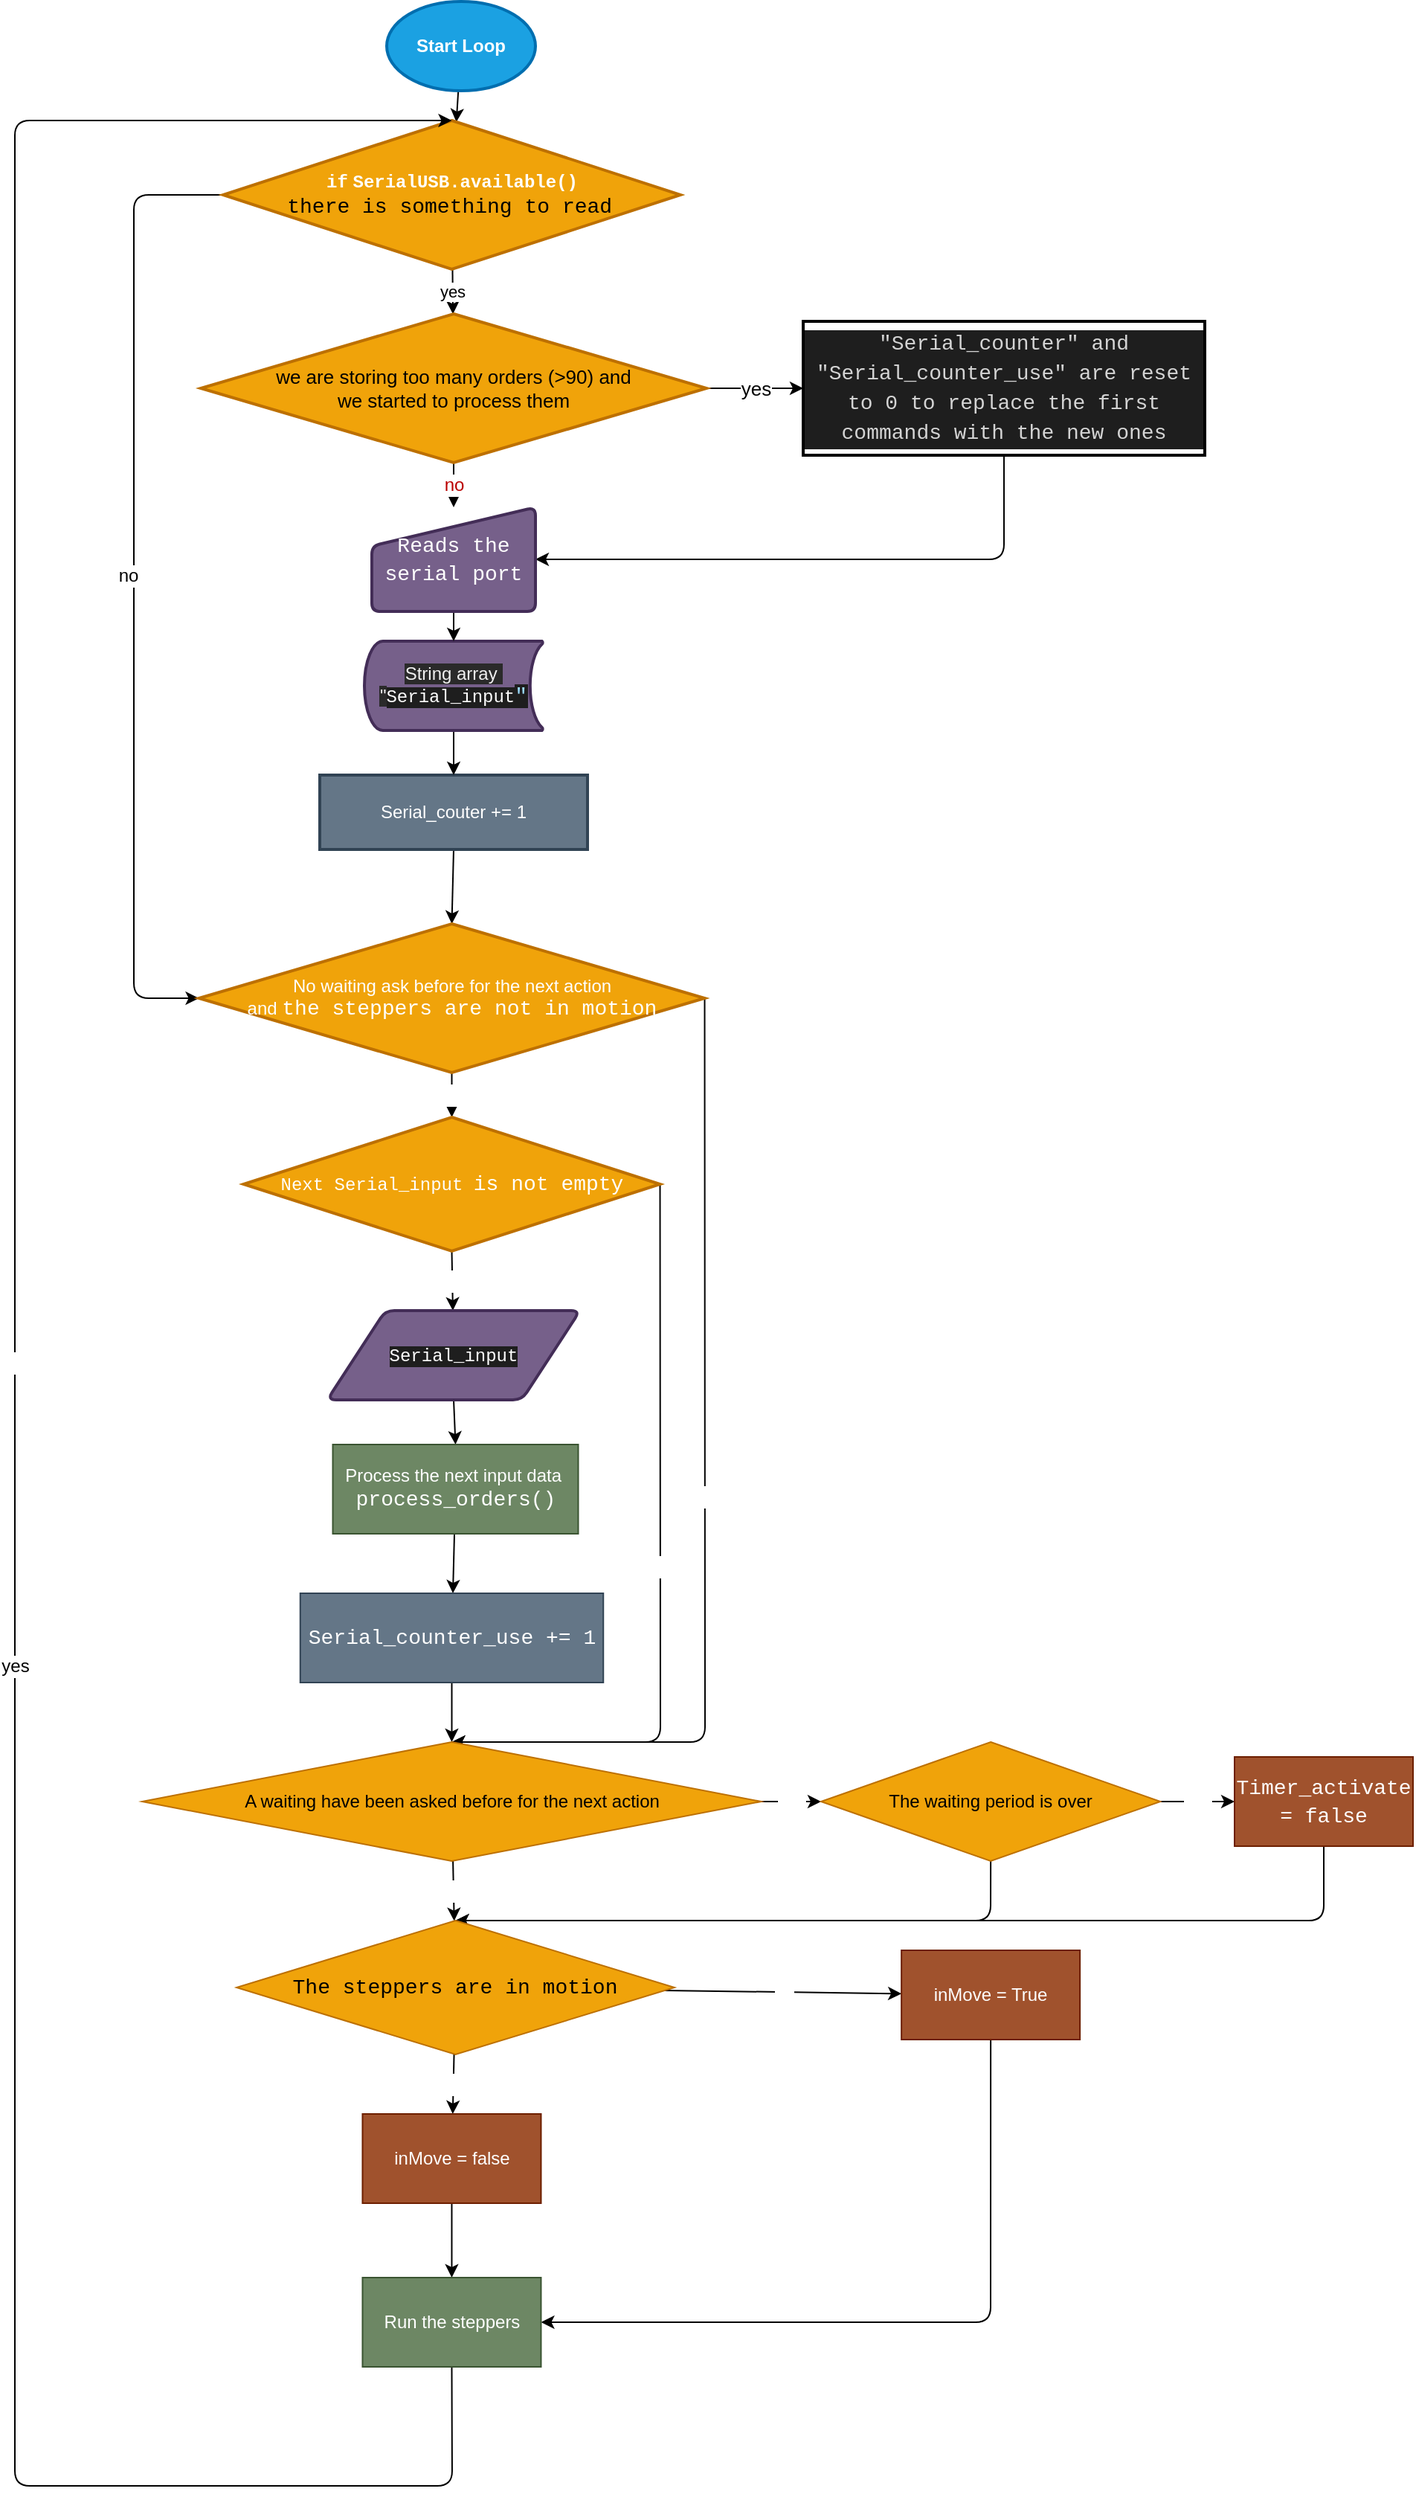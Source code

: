 <mxfile>
    <diagram id="f-4OcCWED6R6jc--z0yt" name="Page-1">
        <mxGraphModel dx="1033" dy="800" grid="1" gridSize="10" guides="1" tooltips="1" connect="1" arrows="1" fold="1" page="1" pageScale="1" pageWidth="850" pageHeight="1100" math="0" shadow="0">
            <root>
                <mxCell id="0"/>
                <mxCell id="1" parent="0"/>
                <mxCell id="5" value="" style="edgeStyle=none;html=1;" edge="1" parent="1" source="2" target="4">
                    <mxGeometry relative="1" as="geometry"/>
                </mxCell>
                <mxCell id="2" value="Start Loop" style="strokeWidth=2;html=1;shape=mxgraph.flowchart.start_1;whiteSpace=wrap;fillColor=#1ba1e2;strokeColor=#006EAF;shadow=0;fontStyle=1;fontColor=#ffffff;" vertex="1" parent="1">
                    <mxGeometry x="330" y="50" width="100" height="60" as="geometry"/>
                </mxCell>
                <mxCell id="8" value="yes" style="edgeStyle=none;html=1;" edge="1" parent="1" source="4" target="7">
                    <mxGeometry relative="1" as="geometry"/>
                </mxCell>
                <mxCell id="31" style="edgeStyle=none;html=1;exitX=0;exitY=0.5;exitDx=0;exitDy=0;entryX=0;entryY=0.5;entryDx=0;entryDy=0;entryPerimeter=0;fontSize=12;fontColor=#FFFFFF;" edge="1" parent="1" source="4" target="29">
                    <mxGeometry relative="1" as="geometry">
                        <Array as="points">
                            <mxPoint x="160" y="180"/>
                            <mxPoint x="160" y="720"/>
                        </Array>
                    </mxGeometry>
                </mxCell>
                <mxCell id="32" value="no" style="edgeLabel;html=1;align=center;verticalAlign=middle;resizable=0;points=[];fontSize=12;fontColor=default;" vertex="1" connectable="0" parent="31">
                    <mxGeometry x="-0.019" y="-4" relative="1" as="geometry">
                        <mxPoint as="offset"/>
                    </mxGeometry>
                </mxCell>
                <mxCell id="4" value="&lt;b&gt;&lt;font color=&quot;#ffffff&quot;&gt;&lt;span style=&quot;font-family: &amp;#34;consolas&amp;#34; , &amp;#34;courier new&amp;#34; , monospace&quot;&gt;if&lt;/span&gt;&amp;nbsp;&lt;span style=&quot;font-family: &amp;#34;consolas&amp;#34; , &amp;#34;courier new&amp;#34; , monospace&quot;&gt;SerialUSB&lt;/span&gt;&lt;span style=&quot;font-family: &amp;#34;consolas&amp;#34; , &amp;#34;courier new&amp;#34; , monospace&quot;&gt;.&lt;/span&gt;&lt;span style=&quot;font-family: &amp;#34;consolas&amp;#34; , &amp;#34;courier new&amp;#34; , monospace&quot;&gt;available&lt;/span&gt;&lt;span style=&quot;font-family: &amp;#34;consolas&amp;#34; , &amp;#34;courier new&amp;#34; , monospace&quot;&gt;()&lt;br&gt;&lt;/span&gt;&lt;/font&gt;&lt;/b&gt;&lt;span style=&quot;font-family: &amp;#34;consolas&amp;#34; , &amp;#34;courier new&amp;#34; , monospace ; font-size: 14px&quot;&gt;there is something to read&lt;/span&gt;&lt;b&gt;&amp;nbsp;&lt;/b&gt;&lt;b&gt;&lt;font color=&quot;#ffffff&quot;&gt;&lt;span style=&quot;font-family: &amp;#34;consolas&amp;#34; , &amp;#34;courier new&amp;#34; , monospace&quot;&gt;&lt;br&gt;&lt;/span&gt;&lt;/font&gt;&lt;/b&gt;" style="rhombus;whiteSpace=wrap;html=1;strokeWidth=2;fillColor=#f0a30a;fontColor=#000000;strokeColor=#BD7000;" vertex="1" parent="1">
                    <mxGeometry x="220" y="130" width="307.5" height="100" as="geometry"/>
                </mxCell>
                <mxCell id="11" value="yes" style="edgeStyle=none;html=1;exitX=1;exitY=0.5;exitDx=0;exitDy=0;entryX=0;entryY=0.5;entryDx=0;entryDy=0;fontSize=13;" edge="1" parent="1" source="7" target="9">
                    <mxGeometry relative="1" as="geometry"/>
                </mxCell>
                <mxCell id="23" value="&lt;font color=&quot;rgba(0, 0, 0, 0)&quot;&gt;no&lt;/font&gt;" style="edgeStyle=none;html=1;exitX=0.5;exitY=1;exitDx=0;exitDy=0;entryX=0.5;entryY=0;entryDx=0;entryDy=0;fontSize=12;fontColor=#FFFFFF;" edge="1" parent="1" source="7" target="22">
                    <mxGeometry relative="1" as="geometry"/>
                </mxCell>
                <mxCell id="7" value="&lt;font style=&quot;font-size: 13px&quot;&gt;we are storing too many orders (&amp;gt;90)&amp;nbsp;and &lt;br&gt;we started to process them&lt;/font&gt;" style="rhombus;whiteSpace=wrap;html=1;strokeWidth=2;fillColor=#f0a30a;fontColor=#000000;strokeColor=#BD7000;" vertex="1" parent="1">
                    <mxGeometry x="205" y="260" width="340" height="100" as="geometry"/>
                </mxCell>
                <mxCell id="26" style="edgeStyle=none;html=1;exitX=0.5;exitY=1;exitDx=0;exitDy=0;entryX=1;entryY=0.5;entryDx=0;entryDy=0;fontSize=12;fontColor=#FFFFFF;" edge="1" parent="1" source="9" target="22">
                    <mxGeometry relative="1" as="geometry">
                        <Array as="points">
                            <mxPoint x="745" y="425"/>
                        </Array>
                    </mxGeometry>
                </mxCell>
                <mxCell id="9" value="&lt;div style=&quot;background-color: rgb(30 , 30 , 30) ; line-height: 19px&quot;&gt;&lt;font color=&quot;#d4d4d4&quot; face=&quot;consolas, courier new, monospace&quot;&gt;&lt;span style=&quot;font-size: 14px&quot;&gt;&quot;Serial_counter&quot; and &quot;Serial_counter_use&quot; are reset to 0 to replace the first commands with the new ones&lt;/span&gt;&lt;/font&gt;&lt;br&gt;&lt;/div&gt;" style="whiteSpace=wrap;html=1;strokeWidth=2;" vertex="1" parent="1">
                    <mxGeometry x="610" y="265" width="270" height="90" as="geometry"/>
                </mxCell>
                <mxCell id="30" style="edgeStyle=none;html=1;exitX=0.5;exitY=1;exitDx=0;exitDy=0;entryX=0.5;entryY=0;entryDx=0;entryDy=0;entryPerimeter=0;fontSize=12;fontColor=#FFFFFF;" edge="1" parent="1" source="15" target="29">
                    <mxGeometry relative="1" as="geometry"/>
                </mxCell>
                <mxCell id="15" value="&lt;span style=&quot;color: rgb(255 , 255 , 255)&quot;&gt;Serial_couter += 1&lt;/span&gt;" style="whiteSpace=wrap;html=1;strokeWidth=2;fillColor=#647687;fontColor=#ffffff;strokeColor=#314354;" vertex="1" parent="1">
                    <mxGeometry x="285" y="570" width="180" height="50" as="geometry"/>
                </mxCell>
                <mxCell id="28" style="edgeStyle=none;html=1;exitX=0.5;exitY=1;exitDx=0;exitDy=0;exitPerimeter=0;entryX=0.5;entryY=0;entryDx=0;entryDy=0;fontSize=12;fontColor=#FFFFFF;" edge="1" parent="1" source="21" target="15">
                    <mxGeometry relative="1" as="geometry"/>
                </mxCell>
                <mxCell id="21" value="&lt;span style=&quot;color: rgb(240 , 240 , 240) ; font-family: &amp;#34;helvetica&amp;#34; ; font-size: 12px ; font-style: normal ; font-weight: 400 ; letter-spacing: normal ; text-align: center ; text-indent: 0px ; text-transform: none ; word-spacing: 0px ; background-color: rgb(42 , 42 , 42)&quot;&gt;String array&amp;nbsp; &quot;&lt;/span&gt;&lt;span style=&quot;color: rgb(240 , 240 , 240) ; font-size: 12px ; font-style: normal ; font-weight: 400 ; letter-spacing: normal ; text-align: center ; text-indent: 0px ; text-transform: none ; word-spacing: 0px ; background-color: rgb(30 , 30 , 30) ; font-family: &amp;#34;consolas&amp;#34; , &amp;#34;courier new&amp;#34; , monospace&quot;&gt;&lt;font color=&quot;#ffffff&quot;&gt;Serial_input&lt;/font&gt;&lt;/span&gt;&lt;span style=&quot;font-style: normal ; font-weight: 400 ; letter-spacing: normal ; text-align: center ; text-indent: 0px ; text-transform: none ; word-spacing: 0px ; color: rgb(156 , 220 , 254) ; background-color: rgb(30 , 30 , 30) ; font-family: &amp;#34;consolas&amp;#34; , &amp;#34;courier new&amp;#34; , monospace ; font-size: 14px&quot;&gt;&quot;&lt;/span&gt;" style="strokeWidth=2;html=1;shape=mxgraph.flowchart.stored_data;whiteSpace=wrap;shadow=0;fontSize=12;fontColor=#ffffff;fillColor=#76608a;strokeColor=#432D57;" vertex="1" parent="1">
                    <mxGeometry x="315" y="480" width="120" height="60" as="geometry"/>
                </mxCell>
                <mxCell id="27" style="edgeStyle=none;html=1;exitX=0.5;exitY=1;exitDx=0;exitDy=0;entryX=0.5;entryY=0;entryDx=0;entryDy=0;entryPerimeter=0;fontSize=12;fontColor=#FFFFFF;" edge="1" parent="1" source="22" target="21">
                    <mxGeometry relative="1" as="geometry"/>
                </mxCell>
                <mxCell id="22" value="&lt;p style=&quot;font-family: &amp;#34;consolas&amp;#34; , &amp;#34;courier new&amp;#34; , monospace ; font-size: 14px ; line-height: 19px&quot;&gt;Reads the&lt;br&gt;serial port&lt;/p&gt;" style="html=1;strokeWidth=2;shape=manualInput;whiteSpace=wrap;rounded=1;size=26;arcSize=11;shadow=0;fontSize=12;fontColor=#ffffff;fillColor=#76608a;strokeColor=#432D57;" vertex="1" parent="1">
                    <mxGeometry x="320" y="390" width="110" height="70" as="geometry"/>
                </mxCell>
                <mxCell id="T50aEVcokCgWjYUZ_jQx-34" value="yes" style="edgeStyle=none;html=1;fontSize=12;fontColor=#FFFFFF;" edge="1" parent="1" source="29" target="T50aEVcokCgWjYUZ_jQx-33">
                    <mxGeometry relative="1" as="geometry"/>
                </mxCell>
                <mxCell id="T50aEVcokCgWjYUZ_jQx-62" value="no" style="edgeStyle=none;html=1;exitX=1;exitY=0.5;exitDx=0;exitDy=0;exitPerimeter=0;entryX=0.5;entryY=0;entryDx=0;entryDy=0;fontSize=12;fontColor=#FFFFFF;" edge="1" parent="1" source="29" target="T50aEVcokCgWjYUZ_jQx-44">
                    <mxGeometry relative="1" as="geometry">
                        <Array as="points">
                            <mxPoint x="544" y="1220"/>
                        </Array>
                    </mxGeometry>
                </mxCell>
                <mxCell id="29" value="&lt;font color=&quot;#ffffff&quot;&gt;No waiting ask before for the next action&lt;br&gt;&lt;/font&gt;&lt;font color=&quot;#ffffff&quot;&gt;and&amp;nbsp;&lt;/font&gt;&lt;span style=&quot;font-family: &amp;#34;consolas&amp;#34; , &amp;#34;courier new&amp;#34; , monospace ; font-size: 14px&quot;&gt;&lt;font color=&quot;#ffffff&quot;&gt;the steppers are not in motion&lt;/font&gt;&lt;/span&gt;&lt;font color=&quot;#ffffff&quot;&gt;&lt;br&gt;&lt;/font&gt;" style="strokeWidth=2;html=1;shape=mxgraph.flowchart.decision;whiteSpace=wrap;shadow=0;labelBackgroundColor=none;fontSize=12;fontColor=#000000;fillColor=#f0a30a;strokeColor=#BD7000;" vertex="1" parent="1">
                    <mxGeometry x="203.75" y="670" width="340" height="100" as="geometry"/>
                </mxCell>
                <mxCell id="T50aEVcokCgWjYUZ_jQx-41" value="yes" style="edgeStyle=none;html=1;exitX=0.5;exitY=1;exitDx=0;exitDy=0;fontSize=12;fontColor=#FFFFFF;" edge="1" parent="1" source="T50aEVcokCgWjYUZ_jQx-33" target="T50aEVcokCgWjYUZ_jQx-37">
                    <mxGeometry relative="1" as="geometry"/>
                </mxCell>
                <mxCell id="T50aEVcokCgWjYUZ_jQx-63" value="no" style="edgeStyle=none;html=1;exitX=1;exitY=0.5;exitDx=0;exitDy=0;entryX=0.5;entryY=0;entryDx=0;entryDy=0;fontSize=12;fontColor=#FFFFFF;" edge="1" parent="1" source="T50aEVcokCgWjYUZ_jQx-33" target="T50aEVcokCgWjYUZ_jQx-44">
                    <mxGeometry relative="1" as="geometry">
                        <Array as="points">
                            <mxPoint x="514" y="1220"/>
                        </Array>
                    </mxGeometry>
                </mxCell>
                <mxCell id="T50aEVcokCgWjYUZ_jQx-33" value="&lt;span style=&quot;color: rgb(255 , 255 , 255) ; font-family: &amp;#34;consolas&amp;#34; , &amp;#34;courier new&amp;#34; , monospace&quot;&gt;Next Serial_input&amp;nbsp;&lt;/span&gt;&lt;span style=&quot;color: rgb(255 , 255 , 255) ; font-family: &amp;#34;consolas&amp;#34; , &amp;#34;courier new&amp;#34; , monospace ; font-size: 14px&quot;&gt;is not empty&lt;/span&gt;&lt;span style=&quot;color: rgb(255 , 255 , 255) ; font-family: &amp;#34;consolas&amp;#34; , &amp;#34;courier new&amp;#34; , monospace&quot;&gt;&lt;br&gt;&lt;/span&gt;" style="rhombus;whiteSpace=wrap;html=1;fontColor=#000000;strokeWidth=2;shadow=0;labelBackgroundColor=none;fillColor=#f0a30a;strokeColor=#BD7000;" vertex="1" parent="1">
                    <mxGeometry x="233.75" y="800" width="280" height="90" as="geometry"/>
                </mxCell>
                <mxCell id="T50aEVcokCgWjYUZ_jQx-40" style="edgeStyle=none;html=1;exitX=0.5;exitY=1;exitDx=0;exitDy=0;entryX=0.5;entryY=0;entryDx=0;entryDy=0;fontSize=12;fontColor=#FFFFFF;" edge="1" parent="1" source="T50aEVcokCgWjYUZ_jQx-37" target="T50aEVcokCgWjYUZ_jQx-39">
                    <mxGeometry relative="1" as="geometry"/>
                </mxCell>
                <mxCell id="T50aEVcokCgWjYUZ_jQx-37" value="&lt;span style=&quot;font-family: &amp;#34;consolas&amp;#34; , &amp;#34;courier new&amp;#34; , monospace ; background-color: rgb(30 , 30 , 30)&quot;&gt;Serial_input&lt;/span&gt;" style="shape=parallelogram;html=1;strokeWidth=2;perimeter=parallelogramPerimeter;whiteSpace=wrap;rounded=1;arcSize=12;size=0.23;shadow=0;labelBackgroundColor=none;fontSize=12;fontColor=#ffffff;fillColor=#76608a;strokeColor=#432D57;" vertex="1" parent="1">
                    <mxGeometry x="290" y="930" width="170" height="60" as="geometry"/>
                </mxCell>
                <mxCell id="T50aEVcokCgWjYUZ_jQx-43" value="" style="edgeStyle=none;html=1;fontSize=12;fontColor=#FFFFFF;" edge="1" parent="1" source="T50aEVcokCgWjYUZ_jQx-39" target="T50aEVcokCgWjYUZ_jQx-42">
                    <mxGeometry relative="1" as="geometry"/>
                </mxCell>
                <mxCell id="T50aEVcokCgWjYUZ_jQx-39" value="Process the next input data&amp;nbsp;&lt;br&gt;&lt;div style=&quot;font-family: &amp;#34;consolas&amp;#34; , &amp;#34;courier new&amp;#34; , monospace ; font-size: 14px ; line-height: 19px&quot;&gt;process_orders()&lt;/div&gt;" style="rounded=0;whiteSpace=wrap;html=1;shadow=0;labelBackgroundColor=none;fontSize=12;fontColor=#ffffff;strokeColor=#3A5431;fillColor=#6d8764;" vertex="1" parent="1">
                    <mxGeometry x="293.75" y="1020" width="165" height="60" as="geometry"/>
                </mxCell>
                <mxCell id="T50aEVcokCgWjYUZ_jQx-45" value="" style="edgeStyle=none;html=1;fontSize=12;fontColor=#FFFFFF;" edge="1" parent="1" source="T50aEVcokCgWjYUZ_jQx-42" target="T50aEVcokCgWjYUZ_jQx-44">
                    <mxGeometry relative="1" as="geometry"/>
                </mxCell>
                <mxCell id="T50aEVcokCgWjYUZ_jQx-42" value="&lt;p style=&quot;font-family: &amp;#34;consolas&amp;#34; , &amp;#34;courier new&amp;#34; , monospace ; font-size: 14px ; line-height: 19px&quot;&gt;Serial_counter_use += 1&lt;/p&gt;" style="whiteSpace=wrap;html=1;fontColor=#ffffff;rounded=0;shadow=0;labelBackgroundColor=none;fillColor=#647687;strokeColor=#314354;" vertex="1" parent="1">
                    <mxGeometry x="271.87" y="1120" width="203.75" height="60" as="geometry"/>
                </mxCell>
                <mxCell id="T50aEVcokCgWjYUZ_jQx-47" value="yes" style="edgeStyle=none;html=1;fontSize=12;fontColor=#FFFFFF;" edge="1" parent="1" source="T50aEVcokCgWjYUZ_jQx-44" target="T50aEVcokCgWjYUZ_jQx-46">
                    <mxGeometry relative="1" as="geometry"/>
                </mxCell>
                <mxCell id="T50aEVcokCgWjYUZ_jQx-52" value="no" style="edgeStyle=none;html=1;fontSize=12;fontColor=#FFFFFF;" edge="1" parent="1" source="T50aEVcokCgWjYUZ_jQx-44" target="T50aEVcokCgWjYUZ_jQx-51">
                    <mxGeometry relative="1" as="geometry"/>
                </mxCell>
                <mxCell id="T50aEVcokCgWjYUZ_jQx-44" value="A waiting have been asked before for the next action" style="rhombus;whiteSpace=wrap;html=1;fontColor=#000000;rounded=0;shadow=0;labelBackgroundColor=none;fillColor=#f0a30a;strokeColor=#BD7000;" vertex="1" parent="1">
                    <mxGeometry x="165.61" y="1220" width="416.26" height="80" as="geometry"/>
                </mxCell>
                <mxCell id="T50aEVcokCgWjYUZ_jQx-49" value="yes" style="edgeStyle=none;html=1;fontSize=12;fontColor=#FFFFFF;" edge="1" parent="1" source="T50aEVcokCgWjYUZ_jQx-46" target="T50aEVcokCgWjYUZ_jQx-48">
                    <mxGeometry relative="1" as="geometry"/>
                </mxCell>
                <mxCell id="T50aEVcokCgWjYUZ_jQx-57" style="edgeStyle=none;html=1;exitX=0.5;exitY=1;exitDx=0;exitDy=0;entryX=0.5;entryY=0;entryDx=0;entryDy=0;fontSize=12;fontColor=#FFFFFF;" edge="1" parent="1" source="T50aEVcokCgWjYUZ_jQx-46" target="T50aEVcokCgWjYUZ_jQx-51">
                    <mxGeometry relative="1" as="geometry">
                        <Array as="points">
                            <mxPoint x="736" y="1340"/>
                        </Array>
                    </mxGeometry>
                </mxCell>
                <mxCell id="T50aEVcokCgWjYUZ_jQx-46" value="The waiting period is over" style="rhombus;whiteSpace=wrap;html=1;fontColor=#000000;rounded=0;shadow=0;labelBackgroundColor=none;fillColor=#f0a30a;strokeColor=#BD7000;" vertex="1" parent="1">
                    <mxGeometry x="622" y="1220" width="228.13" height="80" as="geometry"/>
                </mxCell>
                <mxCell id="T50aEVcokCgWjYUZ_jQx-58" style="edgeStyle=none;html=1;exitX=0.5;exitY=1;exitDx=0;exitDy=0;fontSize=12;fontColor=#FFFFFF;entryX=0.5;entryY=0;entryDx=0;entryDy=0;" edge="1" parent="1" source="T50aEVcokCgWjYUZ_jQx-48" target="T50aEVcokCgWjYUZ_jQx-51">
                    <mxGeometry relative="1" as="geometry">
                        <mxPoint x="730" y="1340" as="targetPoint"/>
                        <Array as="points">
                            <mxPoint x="960" y="1340"/>
                        </Array>
                    </mxGeometry>
                </mxCell>
                <mxCell id="T50aEVcokCgWjYUZ_jQx-48" value="&lt;p style=&quot;font-family: &amp;#34;consolas&amp;#34; , &amp;#34;courier new&amp;#34; , monospace ; font-size: 14px ; line-height: 19px&quot;&gt;Timer_activate = false&lt;/p&gt;" style="whiteSpace=wrap;html=1;fontColor=#ffffff;rounded=0;shadow=0;labelBackgroundColor=none;fillColor=#a0522d;strokeColor=#6D1F00;" vertex="1" parent="1">
                    <mxGeometry x="900.005" y="1230" width="120" height="60" as="geometry"/>
                </mxCell>
                <mxCell id="T50aEVcokCgWjYUZ_jQx-54" value="yes" style="edgeStyle=none;html=1;fontSize=12;fontColor=#FFFFFF;" edge="1" parent="1" source="T50aEVcokCgWjYUZ_jQx-51" target="T50aEVcokCgWjYUZ_jQx-53">
                    <mxGeometry relative="1" as="geometry"/>
                </mxCell>
                <mxCell id="T50aEVcokCgWjYUZ_jQx-56" value="no" style="edgeStyle=none;html=1;fontSize=12;fontColor=#FFFFFF;" edge="1" parent="1" source="T50aEVcokCgWjYUZ_jQx-51" target="T50aEVcokCgWjYUZ_jQx-55">
                    <mxGeometry relative="1" as="geometry"/>
                </mxCell>
                <mxCell id="T50aEVcokCgWjYUZ_jQx-51" value="&lt;p style=&quot;font-family: &amp;#34;consolas&amp;#34; , &amp;#34;courier new&amp;#34; , monospace ; font-size: 14px ; line-height: 19px&quot;&gt;The steppers are in motion&lt;/p&gt;" style="rhombus;whiteSpace=wrap;html=1;fontColor=#000000;rounded=0;shadow=0;labelBackgroundColor=none;fillColor=#f0a30a;strokeColor=#BD7000;" vertex="1" parent="1">
                    <mxGeometry x="229.06" y="1340" width="294.39" height="90" as="geometry"/>
                </mxCell>
                <mxCell id="T50aEVcokCgWjYUZ_jQx-60" value="" style="edgeStyle=none;html=1;fontSize=12;fontColor=#FFFFFF;" edge="1" parent="1" source="T50aEVcokCgWjYUZ_jQx-53" target="T50aEVcokCgWjYUZ_jQx-59">
                    <mxGeometry relative="1" as="geometry"/>
                </mxCell>
                <mxCell id="T50aEVcokCgWjYUZ_jQx-53" value="inMove = false" style="whiteSpace=wrap;html=1;fontColor=#ffffff;rounded=0;shadow=0;labelBackgroundColor=none;fillColor=#a0522d;strokeColor=#6D1F00;" vertex="1" parent="1">
                    <mxGeometry x="313.735" y="1470" width="120" height="60" as="geometry"/>
                </mxCell>
                <mxCell id="T50aEVcokCgWjYUZ_jQx-61" style="edgeStyle=none;html=1;exitX=0.5;exitY=1;exitDx=0;exitDy=0;entryX=1;entryY=0.5;entryDx=0;entryDy=0;fontSize=12;fontColor=#FFFFFF;" edge="1" parent="1" source="T50aEVcokCgWjYUZ_jQx-55" target="T50aEVcokCgWjYUZ_jQx-59">
                    <mxGeometry relative="1" as="geometry">
                        <Array as="points">
                            <mxPoint x="736" y="1610"/>
                        </Array>
                    </mxGeometry>
                </mxCell>
                <mxCell id="T50aEVcokCgWjYUZ_jQx-55" value="inMove = True" style="whiteSpace=wrap;html=1;fontColor=#ffffff;rounded=0;shadow=0;labelBackgroundColor=none;fillColor=#a0522d;strokeColor=#6D1F00;" vertex="1" parent="1">
                    <mxGeometry x="676.065" y="1360" width="120" height="60" as="geometry"/>
                </mxCell>
                <mxCell id="T50aEVcokCgWjYUZ_jQx-64" value="yes" style="edgeStyle=none;html=1;exitX=0.5;exitY=1;exitDx=0;exitDy=0;fontSize=12;fontColor=#FFFFFF;entryX=0.5;entryY=0;entryDx=0;entryDy=0;" edge="1" parent="1" source="T50aEVcokCgWjYUZ_jQx-59" target="4">
                    <mxGeometry relative="1" as="geometry">
                        <mxPoint x="80" y="120" as="targetPoint"/>
                        <Array as="points">
                            <mxPoint x="374" y="1720"/>
                            <mxPoint x="80" y="1720"/>
                            <mxPoint x="80" y="130"/>
                        </Array>
                    </mxGeometry>
                </mxCell>
                <mxCell id="ewLmPxnR2DQE1yZnhy_t-34" value="yes" style="edgeLabel;html=1;align=center;verticalAlign=middle;resizable=0;points=[];fontSize=12;fontColor=default;" vertex="1" connectable="0" parent="T50aEVcokCgWjYUZ_jQx-64">
                    <mxGeometry x="-0.18" relative="1" as="geometry">
                        <mxPoint as="offset"/>
                    </mxGeometry>
                </mxCell>
                <mxCell id="T50aEVcokCgWjYUZ_jQx-59" value="Run the steppers" style="whiteSpace=wrap;html=1;fontColor=#ffffff;rounded=0;shadow=0;labelBackgroundColor=none;fillColor=#6d8764;strokeColor=#3A5431;" vertex="1" parent="1">
                    <mxGeometry x="313.735" y="1580" width="120" height="60" as="geometry"/>
                </mxCell>
            </root>
        </mxGraphModel>
    </diagram>
    <diagram id="KIxj4HWN35iXXTfe72I-" name="Page-2">
        <mxGraphModel dx="878" dy="680" grid="1" gridSize="10" guides="1" tooltips="1" connect="1" arrows="1" fold="1" page="1" pageScale="1" pageWidth="850" pageHeight="1100" math="0" shadow="0">
            <root>
                <mxCell id="MVSZyjxfd7O8D1zOzFvq-0"/>
                <mxCell id="MVSZyjxfd7O8D1zOzFvq-1" parent="MVSZyjxfd7O8D1zOzFvq-0"/>
            </root>
        </mxGraphModel>
    </diagram>
</mxfile>